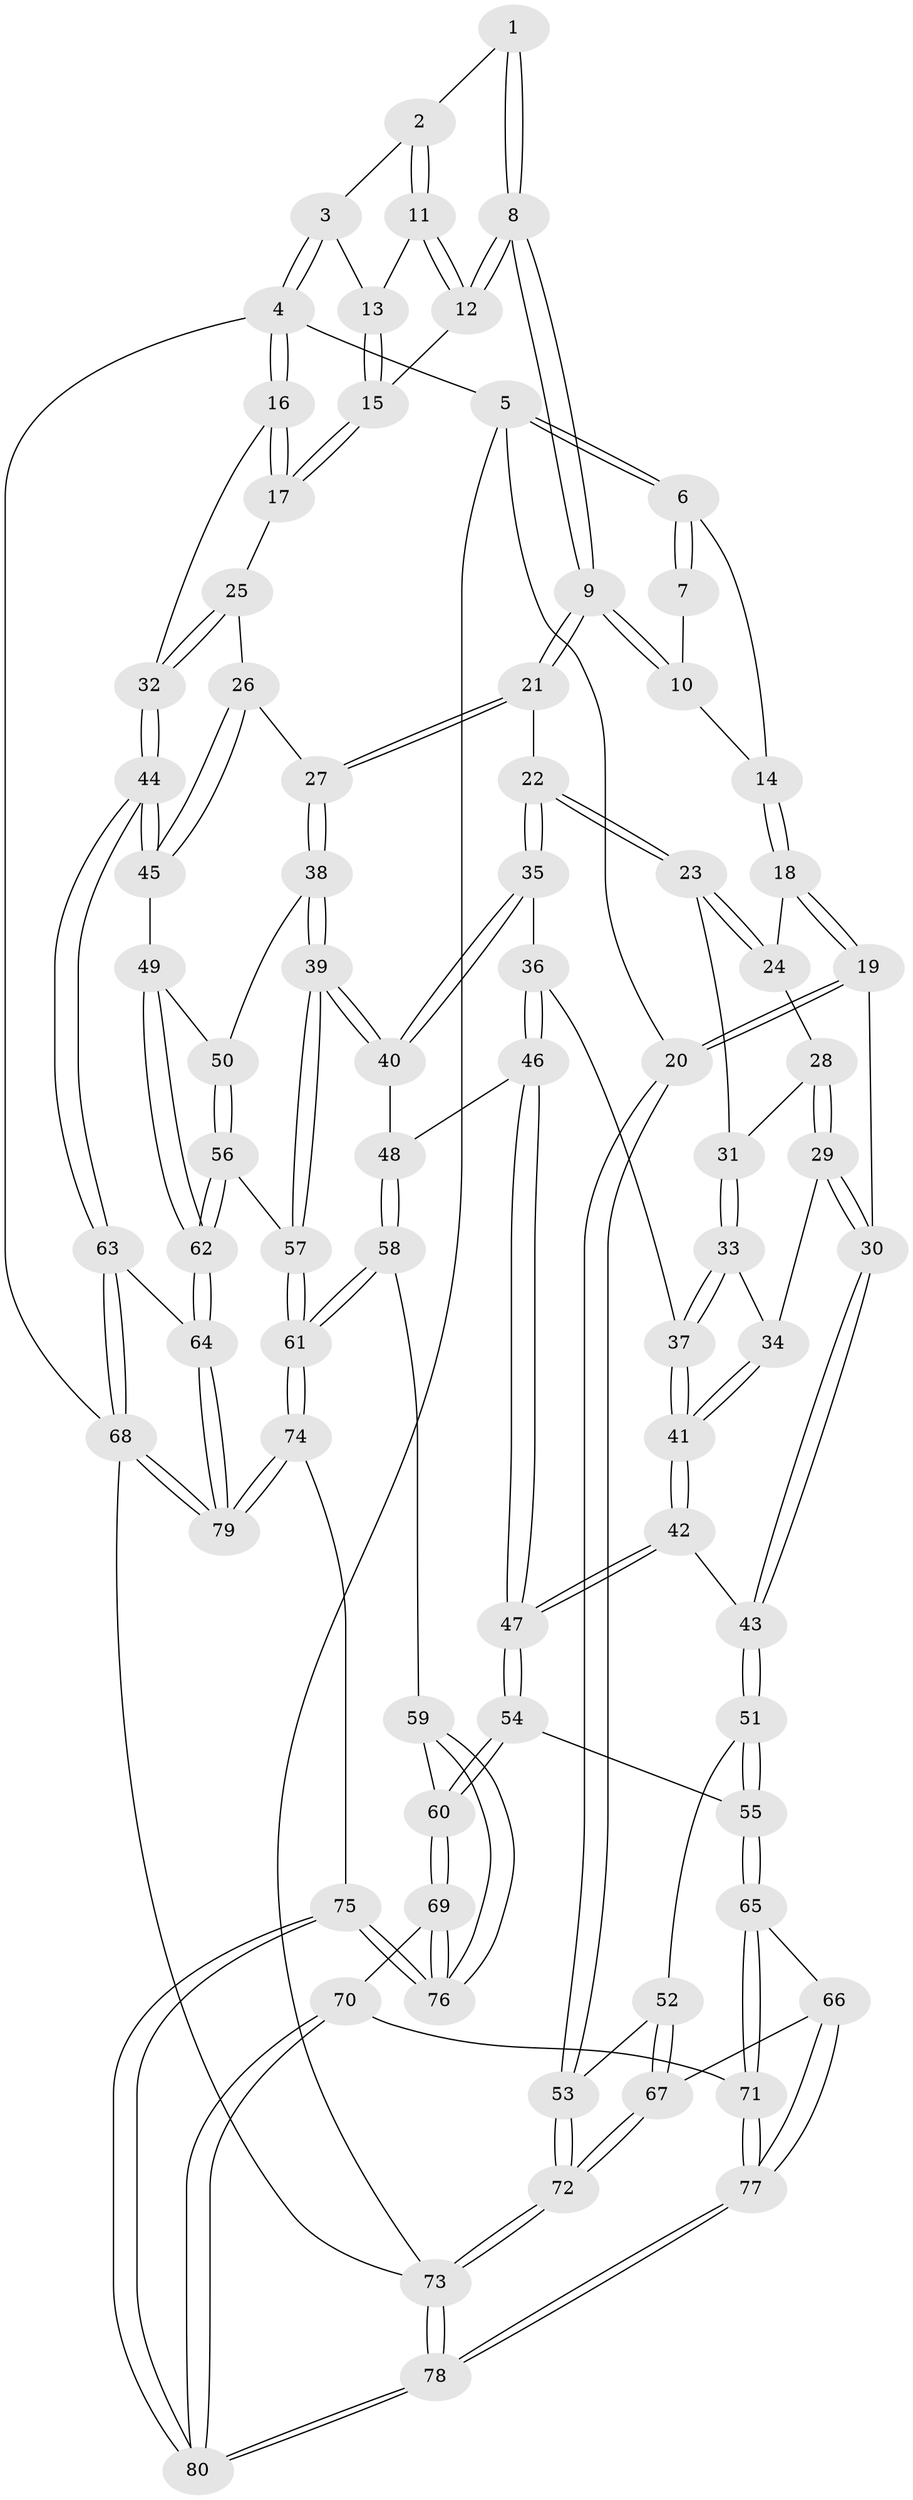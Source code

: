 // Generated by graph-tools (version 1.1) at 2025/03/03/09/25 03:03:28]
// undirected, 80 vertices, 197 edges
graph export_dot {
graph [start="1"]
  node [color=gray90,style=filled];
  1 [pos="+0.5767184932520405+0"];
  2 [pos="+0.702949784408804+0"];
  3 [pos="+1+0"];
  4 [pos="+1+0"];
  5 [pos="+0+0"];
  6 [pos="+0+0"];
  7 [pos="+0.5530271892636384+0"];
  8 [pos="+0.5664456164556487+0.2485811541249556"];
  9 [pos="+0.5213985250289105+0.28801535957485314"];
  10 [pos="+0.44279625611235274+0.10013099386795198"];
  11 [pos="+0.6929072492447607+0.07819196989846892"];
  12 [pos="+0.6558265528519949+0.20232887574250963"];
  13 [pos="+0.8014165148931952+0.15632294529104987"];
  14 [pos="+0.16182335559536232+0.0954903899780865"];
  15 [pos="+0.8117974540531995+0.24798553641445994"];
  16 [pos="+1+0"];
  17 [pos="+0.8365109953401824+0.2695697112998466"];
  18 [pos="+0.19119328531863036+0.1933648769258896"];
  19 [pos="+0+0.4666105775698076"];
  20 [pos="+0+0.5116812381587414"];
  21 [pos="+0.5055050712336404+0.32731583960740407"];
  22 [pos="+0.40614231812747714+0.3486850360004728"];
  23 [pos="+0.3895541828099582+0.34695619121102267"];
  24 [pos="+0.20150605444067335+0.2033126797696107"];
  25 [pos="+0.8424632813674869+0.3650471258327402"];
  26 [pos="+0.69012199541474+0.457126651309857"];
  27 [pos="+0.6321136611488535+0.46769767230599263"];
  28 [pos="+0.18999834035216528+0.4461302253172861"];
  29 [pos="+0.14809465466279698+0.4847447784412759"];
  30 [pos="+0.11122098971235225+0.4992158426651919"];
  31 [pos="+0.3693764932009272+0.3662386584514285"];
  32 [pos="+1+0.5193535906470904"];
  33 [pos="+0.29721051669898707+0.49515857875787467"];
  34 [pos="+0.27091345958580804+0.5123092178341722"];
  35 [pos="+0.400275942304325+0.5211204415926902"];
  36 [pos="+0.37514434452777673+0.5643455339464559"];
  37 [pos="+0.3409337011480087+0.5615871519039273"];
  38 [pos="+0.6049355598443525+0.5791354720289472"];
  39 [pos="+0.5933879870836838+0.5988083686897314"];
  40 [pos="+0.5400565829216247+0.6076363392274052"];
  41 [pos="+0.2639982924584093+0.6100146597256375"];
  42 [pos="+0.24913812242185815+0.6355693663847348"];
  43 [pos="+0.1686894260669612+0.5881823035831648"];
  44 [pos="+1+0.604634754059028"];
  45 [pos="+0.8790226113785367+0.630242033991338"];
  46 [pos="+0.405432115999483+0.6515876842157452"];
  47 [pos="+0.25794185635217043+0.6591590224728628"];
  48 [pos="+0.41709804511108733+0.6589388857865198"];
  49 [pos="+0.8614399958281246+0.6420537477949019"];
  50 [pos="+0.785339576966024+0.6590152051532483"];
  51 [pos="+0.09345601109317501+0.7081729101118602"];
  52 [pos="+0.08289724480772362+0.7097656770226731"];
  53 [pos="+0+0.5308993976399738"];
  54 [pos="+0.24587783962021753+0.7140797367013682"];
  55 [pos="+0.18216847914489354+0.7379284143892731"];
  56 [pos="+0.6963972255890142+0.7955507828529264"];
  57 [pos="+0.6146190765627124+0.7592177367813733"];
  58 [pos="+0.4135262318271566+0.7571105407789507"];
  59 [pos="+0.3848001373284097+0.7745539114113447"];
  60 [pos="+0.3009861922713148+0.7879447964597343"];
  61 [pos="+0.5395204094244773+0.8187542617211939"];
  62 [pos="+0.777175201394506+0.8711780257661774"];
  63 [pos="+1+0.6811994976463576"];
  64 [pos="+0.785046419667179+0.8841061593366911"];
  65 [pos="+0.16852699379273944+0.7896908514214984"];
  66 [pos="+0.0802286768612555+0.8380490765985775"];
  67 [pos="+0.06147455621672005+0.8150526470822324"];
  68 [pos="+1+1"];
  69 [pos="+0.28488459805416205+0.8405810982310443"];
  70 [pos="+0.21049257794915188+0.8695476891227455"];
  71 [pos="+0.20423995168731768+0.8675376859587913"];
  72 [pos="+0+0.8076734937591131"];
  73 [pos="+0+1"];
  74 [pos="+0.4613799491595721+1"];
  75 [pos="+0.45426902986241696+1"];
  76 [pos="+0.42716919389980973+1"];
  77 [pos="+0.09534065392712138+0.8948936398446764"];
  78 [pos="+0+1"];
  79 [pos="+0.796573868598506+1"];
  80 [pos="+0.24108175002309165+1"];
  1 -- 2;
  1 -- 8;
  1 -- 8;
  2 -- 3;
  2 -- 11;
  2 -- 11;
  3 -- 4;
  3 -- 4;
  3 -- 13;
  4 -- 5;
  4 -- 16;
  4 -- 16;
  4 -- 68;
  5 -- 6;
  5 -- 6;
  5 -- 20;
  5 -- 73;
  6 -- 7;
  6 -- 7;
  6 -- 14;
  7 -- 10;
  8 -- 9;
  8 -- 9;
  8 -- 12;
  8 -- 12;
  9 -- 10;
  9 -- 10;
  9 -- 21;
  9 -- 21;
  10 -- 14;
  11 -- 12;
  11 -- 12;
  11 -- 13;
  12 -- 15;
  13 -- 15;
  13 -- 15;
  14 -- 18;
  14 -- 18;
  15 -- 17;
  15 -- 17;
  16 -- 17;
  16 -- 17;
  16 -- 32;
  17 -- 25;
  18 -- 19;
  18 -- 19;
  18 -- 24;
  19 -- 20;
  19 -- 20;
  19 -- 30;
  20 -- 53;
  20 -- 53;
  21 -- 22;
  21 -- 27;
  21 -- 27;
  22 -- 23;
  22 -- 23;
  22 -- 35;
  22 -- 35;
  23 -- 24;
  23 -- 24;
  23 -- 31;
  24 -- 28;
  25 -- 26;
  25 -- 32;
  25 -- 32;
  26 -- 27;
  26 -- 45;
  26 -- 45;
  27 -- 38;
  27 -- 38;
  28 -- 29;
  28 -- 29;
  28 -- 31;
  29 -- 30;
  29 -- 30;
  29 -- 34;
  30 -- 43;
  30 -- 43;
  31 -- 33;
  31 -- 33;
  32 -- 44;
  32 -- 44;
  33 -- 34;
  33 -- 37;
  33 -- 37;
  34 -- 41;
  34 -- 41;
  35 -- 36;
  35 -- 40;
  35 -- 40;
  36 -- 37;
  36 -- 46;
  36 -- 46;
  37 -- 41;
  37 -- 41;
  38 -- 39;
  38 -- 39;
  38 -- 50;
  39 -- 40;
  39 -- 40;
  39 -- 57;
  39 -- 57;
  40 -- 48;
  41 -- 42;
  41 -- 42;
  42 -- 43;
  42 -- 47;
  42 -- 47;
  43 -- 51;
  43 -- 51;
  44 -- 45;
  44 -- 45;
  44 -- 63;
  44 -- 63;
  45 -- 49;
  46 -- 47;
  46 -- 47;
  46 -- 48;
  47 -- 54;
  47 -- 54;
  48 -- 58;
  48 -- 58;
  49 -- 50;
  49 -- 62;
  49 -- 62;
  50 -- 56;
  50 -- 56;
  51 -- 52;
  51 -- 55;
  51 -- 55;
  52 -- 53;
  52 -- 67;
  52 -- 67;
  53 -- 72;
  53 -- 72;
  54 -- 55;
  54 -- 60;
  54 -- 60;
  55 -- 65;
  55 -- 65;
  56 -- 57;
  56 -- 62;
  56 -- 62;
  57 -- 61;
  57 -- 61;
  58 -- 59;
  58 -- 61;
  58 -- 61;
  59 -- 60;
  59 -- 76;
  59 -- 76;
  60 -- 69;
  60 -- 69;
  61 -- 74;
  61 -- 74;
  62 -- 64;
  62 -- 64;
  63 -- 64;
  63 -- 68;
  63 -- 68;
  64 -- 79;
  64 -- 79;
  65 -- 66;
  65 -- 71;
  65 -- 71;
  66 -- 67;
  66 -- 77;
  66 -- 77;
  67 -- 72;
  67 -- 72;
  68 -- 79;
  68 -- 79;
  68 -- 73;
  69 -- 70;
  69 -- 76;
  69 -- 76;
  70 -- 71;
  70 -- 80;
  70 -- 80;
  71 -- 77;
  71 -- 77;
  72 -- 73;
  72 -- 73;
  73 -- 78;
  73 -- 78;
  74 -- 75;
  74 -- 79;
  74 -- 79;
  75 -- 76;
  75 -- 76;
  75 -- 80;
  75 -- 80;
  77 -- 78;
  77 -- 78;
  78 -- 80;
  78 -- 80;
}
